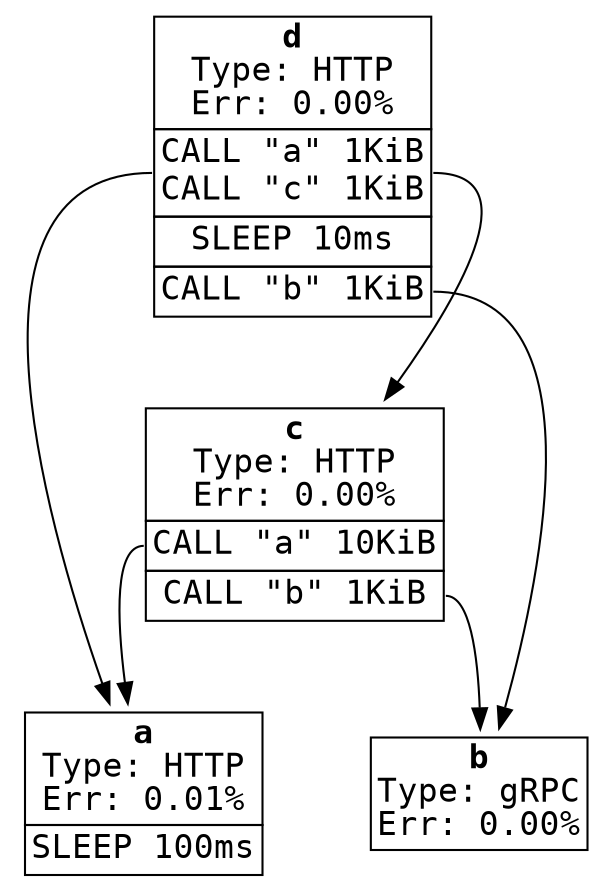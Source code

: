 digraph {
  node [
    fontsize = "16"
    fontname = "courier"
    shape = plaintext
  ];

  a [label=<
<TABLE BORDER="0" CELLBORDER="1" CELLSPACING="0">
  <TR><TD><B>a</B><BR />Type: HTTP<BR />Err: 0.01%</TD></TR>
  <TR><TD PORT="0">SLEEP 100ms</TD></TR>
</TABLE>>];

  b [label=<
<TABLE BORDER="0" CELLBORDER="1" CELLSPACING="0">
  <TR><TD><B>b</B><BR />Type: gRPC<BR />Err: 0.00%</TD></TR>
</TABLE>>];

  c [label=<
<TABLE BORDER="0" CELLBORDER="1" CELLSPACING="0">
  <TR><TD><B>c</B><BR />Type: HTTP<BR />Err: 0.00%</TD></TR>
  <TR><TD PORT="0">CALL "a" 10KiB</TD></TR>
  <TR><TD PORT="1">CALL "b" 1KiB</TD></TR>
</TABLE>>];

  d [label=<
<TABLE BORDER="0" CELLBORDER="1" CELLSPACING="0">
  <TR><TD><B>d</B><BR />Type: HTTP<BR />Err: 0.00%</TD></TR>
  <TR><TD PORT="0">CALL "a" 1KiB<BR />CALL "c" 1KiB</TD></TR>
  <TR><TD PORT="1">SLEEP 10ms</TD></TR>
  <TR><TD PORT="2">CALL "b" 1KiB</TD></TR>
</TABLE>>];

  c:0 -> a
  c:1 -> b
  d:0 -> a
  d:0 -> c
  d:2 -> b
}
